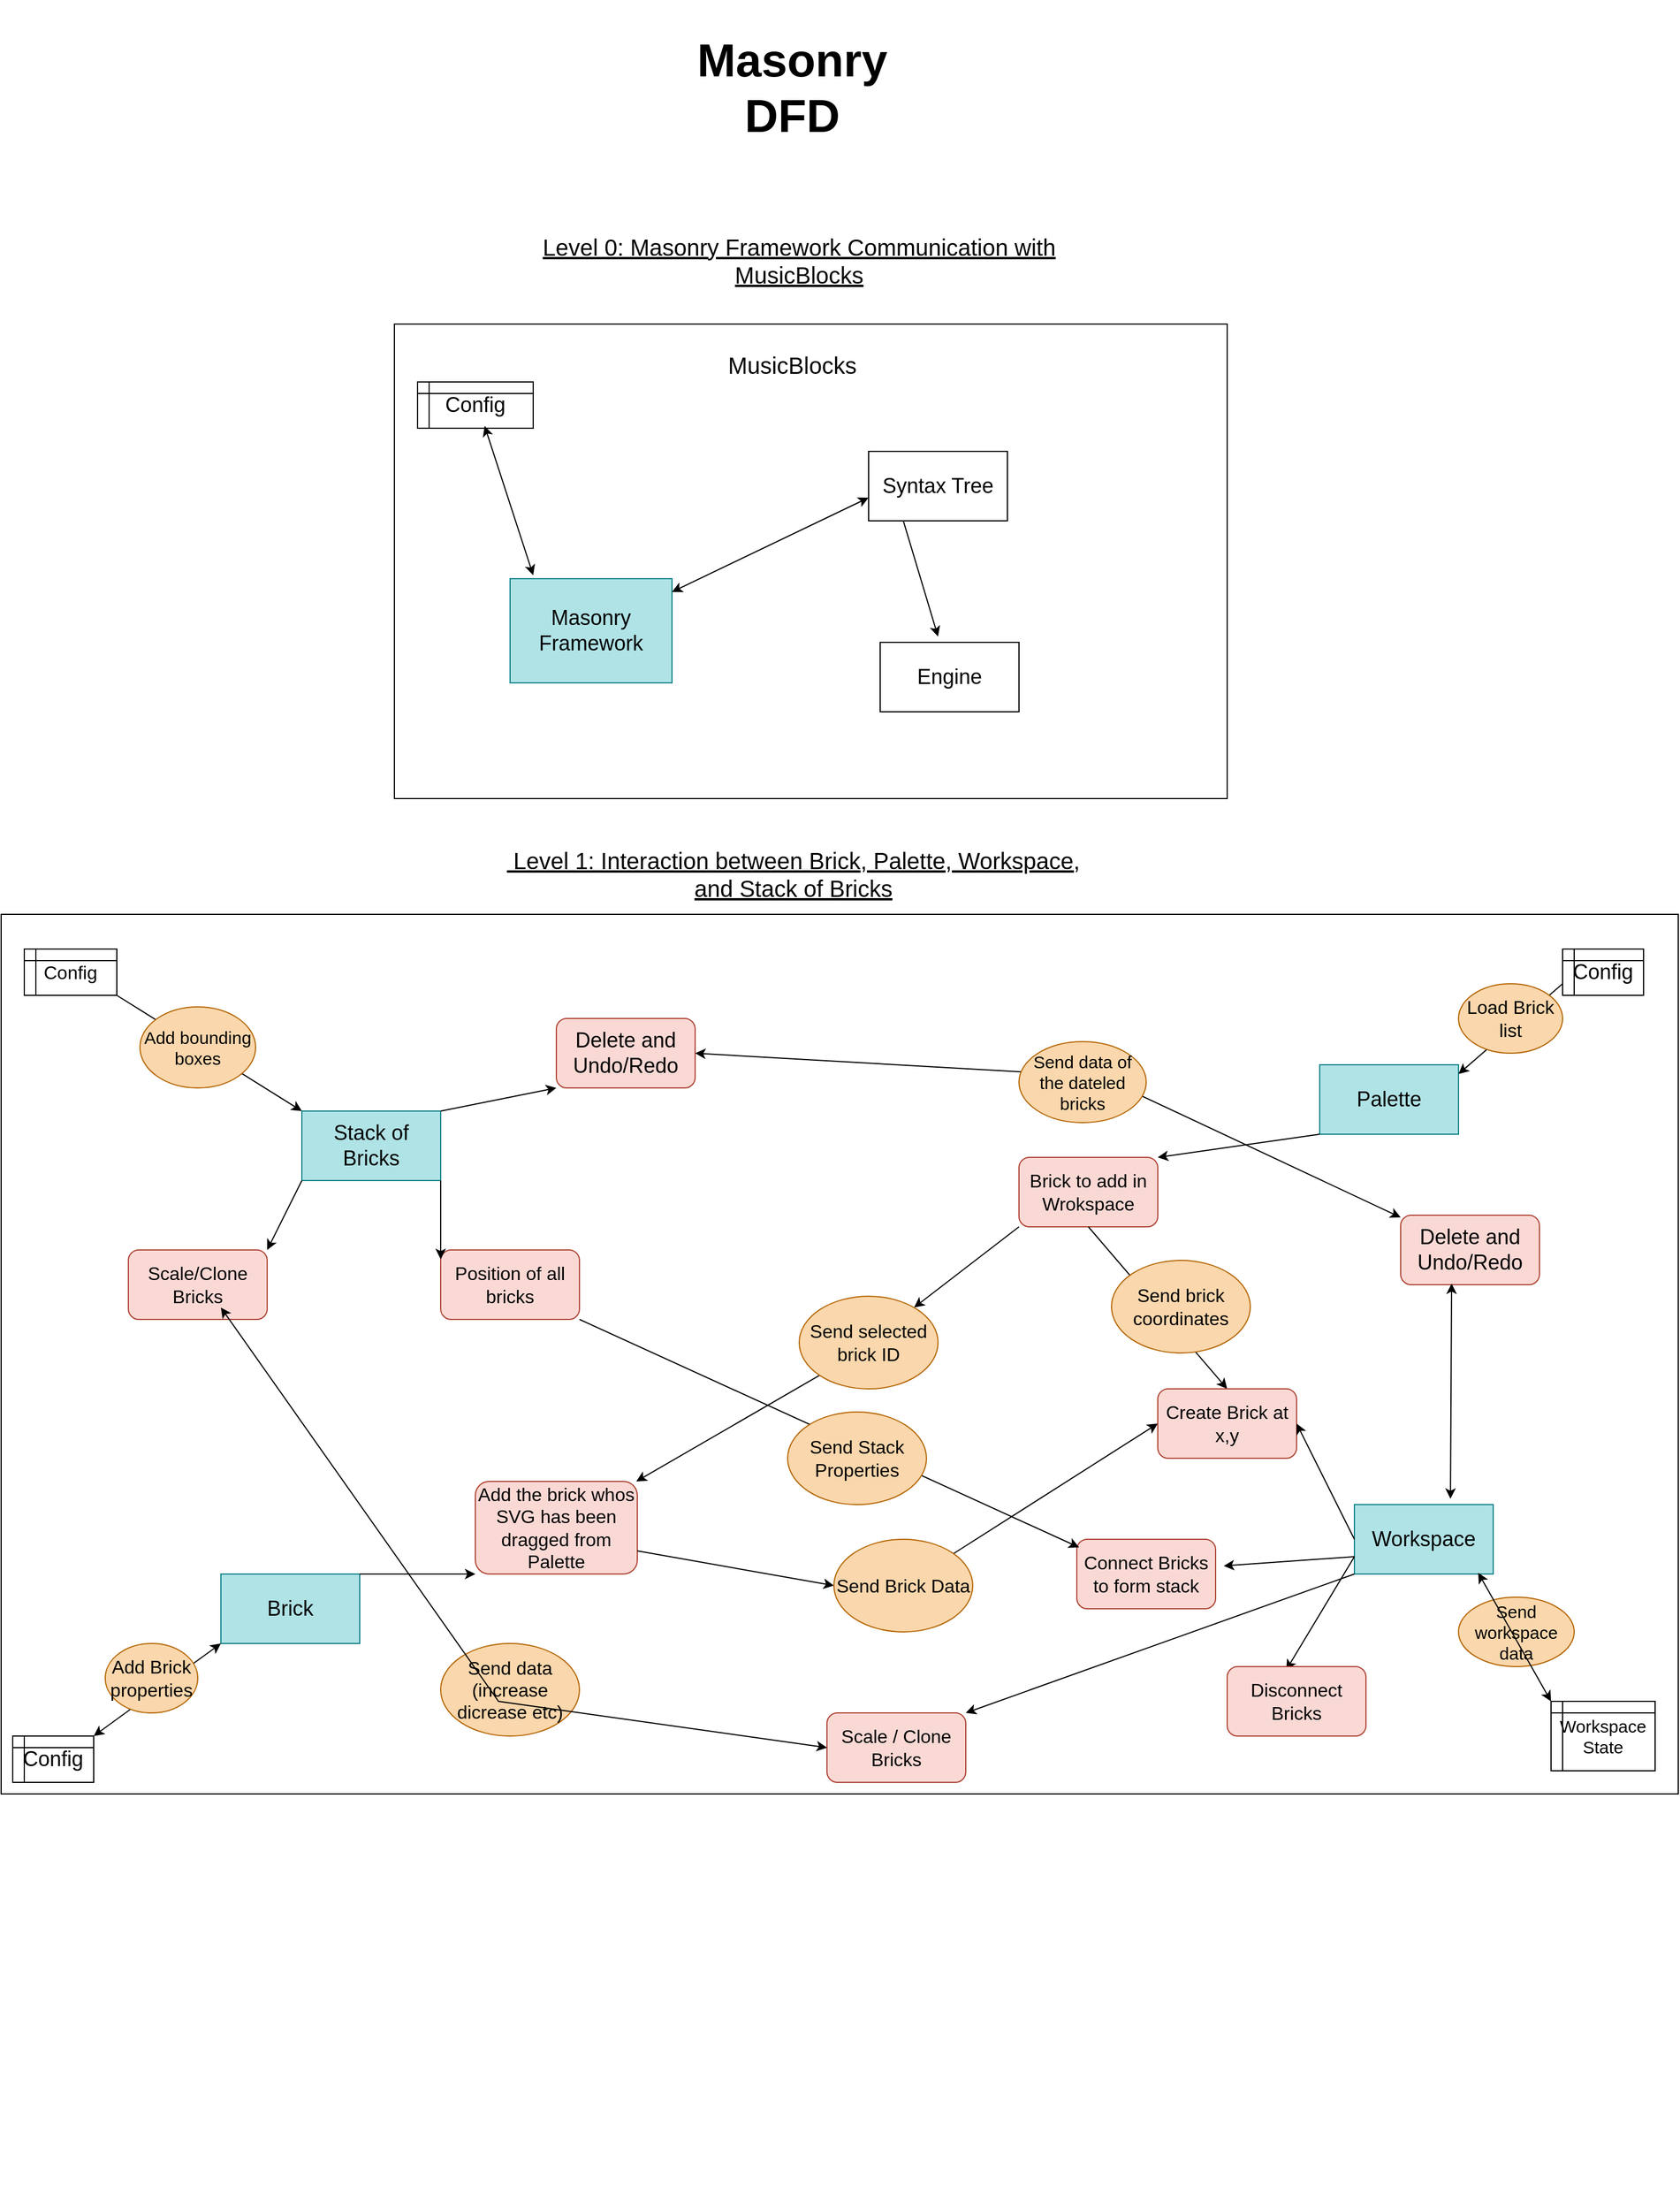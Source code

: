 <mxfile version="24.4.8" type="device">
  <diagram name="Page-1" id="PPTb9TvJcImoivfIuNoo">
    <mxGraphModel dx="2261" dy="870" grid="1" gridSize="10" guides="1" tooltips="1" connect="1" arrows="1" fold="1" page="1" pageScale="1" pageWidth="827" pageHeight="1169" math="0" shadow="0">
      <root>
        <mxCell id="0" />
        <mxCell id="1" parent="0" />
        <mxCell id="NNj7HxP1JS5fpXCTZeig-1" value="&lt;div style=&quot;&quot;&gt;&lt;span style=&quot;background-color: initial;&quot;&gt;&lt;b style=&quot;&quot;&gt;&lt;font style=&quot;font-size: 40px;&quot;&gt;Masonry DFD&lt;/font&gt;&lt;/b&gt;&lt;/span&gt;&lt;/div&gt;" style="text;html=1;align=center;verticalAlign=middle;whiteSpace=wrap;rounded=0;" parent="1" vertex="1">
          <mxGeometry x="322" width="184" height="150" as="geometry" />
        </mxCell>
        <mxCell id="NNj7HxP1JS5fpXCTZeig-2" value="&lt;font style=&quot;font-size: 20px;&quot;&gt;&lt;u&gt;Level 0: Masonry Framework Communication with MusicBlocks&lt;/u&gt;&lt;/font&gt;" style="text;html=1;align=center;verticalAlign=middle;whiteSpace=wrap;rounded=0;" parent="1" vertex="1">
          <mxGeometry x="150" y="210" width="540" height="30" as="geometry" />
        </mxCell>
        <mxCell id="NNj7HxP1JS5fpXCTZeig-3" value="" style="rounded=0;whiteSpace=wrap;html=1;" parent="1" vertex="1">
          <mxGeometry x="70" y="280" width="720" height="410" as="geometry" />
        </mxCell>
        <mxCell id="NNj7HxP1JS5fpXCTZeig-80" value="&lt;font style=&quot;font-size: 18px;&quot;&gt;Masonry Framework&lt;/font&gt;" style="rounded=0;whiteSpace=wrap;html=1;fillColor=#b0e3e6;strokeColor=#0e8088;" parent="1" vertex="1">
          <mxGeometry x="170" y="500" width="140" height="90" as="geometry" />
        </mxCell>
        <mxCell id="NNj7HxP1JS5fpXCTZeig-81" value="&lt;font style=&quot;font-size: 20px;&quot;&gt;MusicBlocks&lt;/font&gt;" style="text;html=1;align=center;verticalAlign=middle;whiteSpace=wrap;rounded=0;" parent="1" vertex="1">
          <mxGeometry x="384" y="300" width="60" height="30" as="geometry" />
        </mxCell>
        <mxCell id="NNj7HxP1JS5fpXCTZeig-82" value="&lt;font style=&quot;font-size: 18px;&quot;&gt;Syntax Tree&lt;/font&gt;" style="rounded=0;whiteSpace=wrap;html=1;" parent="1" vertex="1">
          <mxGeometry x="480" y="390" width="120" height="60" as="geometry" />
        </mxCell>
        <mxCell id="NNj7HxP1JS5fpXCTZeig-83" value="&lt;font style=&quot;font-size: 18px;&quot;&gt;Engine&lt;/font&gt;" style="rounded=0;whiteSpace=wrap;html=1;" parent="1" vertex="1">
          <mxGeometry x="490" y="555" width="120" height="60" as="geometry" />
        </mxCell>
        <mxCell id="NNj7HxP1JS5fpXCTZeig-86" value="&lt;font style=&quot;font-size: 18px;&quot;&gt;Config&lt;/font&gt;" style="shape=internalStorage;whiteSpace=wrap;html=1;backgroundOutline=1;dx=10;dy=10;" parent="1" vertex="1">
          <mxGeometry x="90" y="330" width="100" height="40" as="geometry" />
        </mxCell>
        <mxCell id="NNj7HxP1JS5fpXCTZeig-87" value="" style="endArrow=classic;startArrow=classic;html=1;rounded=0;exitX=0.143;exitY=-0.033;exitDx=0;exitDy=0;exitPerimeter=0;entryX=0.58;entryY=0.95;entryDx=0;entryDy=0;entryPerimeter=0;" parent="1" source="NNj7HxP1JS5fpXCTZeig-80" target="NNj7HxP1JS5fpXCTZeig-86" edge="1">
          <mxGeometry width="50" height="50" relative="1" as="geometry">
            <mxPoint x="180" y="490" as="sourcePoint" />
            <mxPoint x="230" y="440" as="targetPoint" />
          </mxGeometry>
        </mxCell>
        <mxCell id="NNj7HxP1JS5fpXCTZeig-88" value="" style="endArrow=classic;startArrow=classic;html=1;rounded=0;" parent="1" source="NNj7HxP1JS5fpXCTZeig-80" edge="1">
          <mxGeometry width="50" height="50" relative="1" as="geometry">
            <mxPoint x="420" y="470" as="sourcePoint" />
            <mxPoint x="480" y="430" as="targetPoint" />
            <Array as="points">
              <mxPoint x="480" y="430" />
            </Array>
          </mxGeometry>
        </mxCell>
        <mxCell id="NNj7HxP1JS5fpXCTZeig-89" value="" style="endArrow=classic;html=1;rounded=0;exitX=0.25;exitY=1;exitDx=0;exitDy=0;" parent="1" source="NNj7HxP1JS5fpXCTZeig-82" edge="1">
          <mxGeometry width="50" height="50" relative="1" as="geometry">
            <mxPoint x="490" y="530" as="sourcePoint" />
            <mxPoint x="540" y="550" as="targetPoint" />
          </mxGeometry>
        </mxCell>
        <mxCell id="NNj7HxP1JS5fpXCTZeig-90" value="&lt;font size=&quot;1&quot; style=&quot;&quot;&gt;&lt;u style=&quot;font-size: 20px;&quot;&gt;&amp;nbsp;Level 1: Interaction between Brick, Palette, Workspace, and Stack of Bricks&lt;/u&gt;&lt;/font&gt;" style="text;html=1;align=center;verticalAlign=middle;whiteSpace=wrap;rounded=0;" parent="1" vertex="1">
          <mxGeometry x="160" y="740" width="510" height="30" as="geometry" />
        </mxCell>
        <mxCell id="NNj7HxP1JS5fpXCTZeig-91" value="" style="rounded=0;whiteSpace=wrap;html=1;" parent="1" vertex="1">
          <mxGeometry x="-270" y="790" width="1450" height="760" as="geometry" />
        </mxCell>
        <mxCell id="NNj7HxP1JS5fpXCTZeig-92" value="&lt;font style=&quot;font-size: 18px;&quot;&gt;Stack of Bricks&lt;/font&gt;" style="rounded=0;whiteSpace=wrap;html=1;fillColor=#b0e3e6;strokeColor=#0e8088;" parent="1" vertex="1">
          <mxGeometry x="-10" y="960" width="120" height="60" as="geometry" />
        </mxCell>
        <mxCell id="NNj7HxP1JS5fpXCTZeig-93" value="&lt;font style=&quot;font-size: 18px;&quot;&gt;Brick&lt;/font&gt;" style="rounded=0;whiteSpace=wrap;html=1;fillColor=#b0e3e6;strokeColor=#0e8088;" parent="1" vertex="1">
          <mxGeometry x="-80" y="1360" width="120" height="60" as="geometry" />
        </mxCell>
        <mxCell id="NNj7HxP1JS5fpXCTZeig-94" value="&lt;font style=&quot;font-size: 18px;&quot;&gt;Palette&lt;/font&gt;" style="rounded=0;whiteSpace=wrap;html=1;fillColor=#b0e3e6;strokeColor=#0e8088;" parent="1" vertex="1">
          <mxGeometry x="870" y="920" width="120" height="60" as="geometry" />
        </mxCell>
        <mxCell id="NNj7HxP1JS5fpXCTZeig-95" value="&lt;font style=&quot;font-size: 18px;&quot;&gt;Workspace&lt;/font&gt;" style="rounded=0;whiteSpace=wrap;html=1;fillColor=#b0e3e6;strokeColor=#0e8088;" parent="1" vertex="1">
          <mxGeometry x="900" y="1300" width="120" height="60" as="geometry" />
        </mxCell>
        <mxCell id="SzSeZ3XUKCyUEsrnpU2V-1" value="&lt;font style=&quot;font-size: 18px;&quot;&gt;Config&lt;/font&gt;" style="shape=internalStorage;whiteSpace=wrap;html=1;backgroundOutline=1;dx=10;dy=10;" vertex="1" parent="1">
          <mxGeometry x="-260" y="1500" width="70" height="40" as="geometry" />
        </mxCell>
        <mxCell id="SzSeZ3XUKCyUEsrnpU2V-2" value="" style="endArrow=classic;startArrow=classic;html=1;rounded=0;exitX=1;exitY=0;exitDx=0;exitDy=0;entryX=0;entryY=1;entryDx=0;entryDy=0;" edge="1" parent="1" source="SzSeZ3XUKCyUEsrnpU2V-1" target="NNj7HxP1JS5fpXCTZeig-93">
          <mxGeometry width="50" height="50" relative="1" as="geometry">
            <mxPoint x="-170" y="1510" as="sourcePoint" />
            <mxPoint x="-120" y="1460" as="targetPoint" />
          </mxGeometry>
        </mxCell>
        <mxCell id="SzSeZ3XUKCyUEsrnpU2V-3" value="&lt;font style=&quot;font-size: 16px;&quot;&gt;Add Brick properties&lt;/font&gt;" style="ellipse;whiteSpace=wrap;html=1;fillColor=#fad7ac;strokeColor=#b46504;" vertex="1" parent="1">
          <mxGeometry x="-180" y="1420" width="80" height="60" as="geometry" />
        </mxCell>
        <mxCell id="SzSeZ3XUKCyUEsrnpU2V-4" value="&lt;font style=&quot;font-size: 18px;&quot;&gt;Config&lt;/font&gt;" style="shape=internalStorage;whiteSpace=wrap;html=1;backgroundOutline=1;dx=10;dy=10;" vertex="1" parent="1">
          <mxGeometry x="1080" y="820" width="70" height="40" as="geometry" />
        </mxCell>
        <mxCell id="SzSeZ3XUKCyUEsrnpU2V-5" value="" style="endArrow=classic;html=1;rounded=0;exitX=0;exitY=0.75;exitDx=0;exitDy=0;entryX=1;entryY=0.133;entryDx=0;entryDy=0;entryPerimeter=0;" edge="1" parent="1" source="SzSeZ3XUKCyUEsrnpU2V-4" target="NNj7HxP1JS5fpXCTZeig-94">
          <mxGeometry width="50" height="50" relative="1" as="geometry">
            <mxPoint x="1060" y="980" as="sourcePoint" />
            <mxPoint x="1110" y="930" as="targetPoint" />
          </mxGeometry>
        </mxCell>
        <mxCell id="SzSeZ3XUKCyUEsrnpU2V-6" value="&lt;font style=&quot;font-size: 16px;&quot;&gt;Load Brick list&lt;/font&gt;" style="ellipse;whiteSpace=wrap;html=1;fillColor=#fad7ac;strokeColor=#b46504;" vertex="1" parent="1">
          <mxGeometry x="990" y="850" width="90" height="60" as="geometry" />
        </mxCell>
        <mxCell id="SzSeZ3XUKCyUEsrnpU2V-8" value="&lt;font style=&quot;font-size: 16px;&quot;&gt;Brick to add in Wrokspace&lt;/font&gt;" style="rounded=1;whiteSpace=wrap;html=1;fillColor=#fad9d5;strokeColor=#ae4132;" vertex="1" parent="1">
          <mxGeometry x="610" y="1000" width="120" height="60" as="geometry" />
        </mxCell>
        <mxCell id="SzSeZ3XUKCyUEsrnpU2V-9" value="" style="endArrow=classic;html=1;rounded=0;exitX=0;exitY=1;exitDx=0;exitDy=0;entryX=1;entryY=0;entryDx=0;entryDy=0;" edge="1" parent="1" source="NNj7HxP1JS5fpXCTZeig-94" target="SzSeZ3XUKCyUEsrnpU2V-8">
          <mxGeometry width="50" height="50" relative="1" as="geometry">
            <mxPoint x="920" y="1070" as="sourcePoint" />
            <mxPoint x="970" y="1020" as="targetPoint" />
          </mxGeometry>
        </mxCell>
        <mxCell id="SzSeZ3XUKCyUEsrnpU2V-10" value="" style="endArrow=classic;html=1;rounded=0;exitX=0.5;exitY=1;exitDx=0;exitDy=0;entryX=0.5;entryY=0;entryDx=0;entryDy=0;" edge="1" parent="1" source="SzSeZ3XUKCyUEsrnpU2V-8" target="SzSeZ3XUKCyUEsrnpU2V-21">
          <mxGeometry width="50" height="50" relative="1" as="geometry">
            <mxPoint x="780" y="1190" as="sourcePoint" />
            <mxPoint x="830" y="1140" as="targetPoint" />
          </mxGeometry>
        </mxCell>
        <mxCell id="SzSeZ3XUKCyUEsrnpU2V-11" value="&lt;span style=&quot;font-size: 16px;&quot;&gt;Send brick coordinates&lt;/span&gt;" style="ellipse;whiteSpace=wrap;html=1;fillColor=#fad7ac;strokeColor=#b46504;" vertex="1" parent="1">
          <mxGeometry x="690" y="1089" width="120" height="80" as="geometry" />
        </mxCell>
        <mxCell id="SzSeZ3XUKCyUEsrnpU2V-13" value="&lt;font style=&quot;font-size: 16px;&quot;&gt;Add the brick whos SVG has been dragged from Palette&lt;/font&gt;" style="rounded=1;whiteSpace=wrap;html=1;fillColor=#fad9d5;strokeColor=#ae4132;" vertex="1" parent="1">
          <mxGeometry x="140" y="1280" width="140" height="80" as="geometry" />
        </mxCell>
        <mxCell id="SzSeZ3XUKCyUEsrnpU2V-14" value="" style="endArrow=classic;html=1;rounded=0;entryX=0;entryY=1;entryDx=0;entryDy=0;" edge="1" parent="1" target="SzSeZ3XUKCyUEsrnpU2V-13">
          <mxGeometry width="50" height="50" relative="1" as="geometry">
            <mxPoint x="40" y="1360" as="sourcePoint" />
            <mxPoint x="90" y="1310" as="targetPoint" />
          </mxGeometry>
        </mxCell>
        <mxCell id="SzSeZ3XUKCyUEsrnpU2V-16" value="" style="endArrow=classic;html=1;rounded=0;entryX=0;entryY=0.5;entryDx=0;entryDy=0;" edge="1" parent="1" source="SzSeZ3XUKCyUEsrnpU2V-15" target="SzSeZ3XUKCyUEsrnpU2V-21">
          <mxGeometry width="50" height="50" relative="1" as="geometry">
            <mxPoint x="280" y="1340" as="sourcePoint" />
            <mxPoint x="700" y="1390" as="targetPoint" />
          </mxGeometry>
        </mxCell>
        <mxCell id="SzSeZ3XUKCyUEsrnpU2V-17" value="" style="endArrow=classic;html=1;rounded=0;entryX=0;entryY=0.5;entryDx=0;entryDy=0;" edge="1" parent="1" target="SzSeZ3XUKCyUEsrnpU2V-15">
          <mxGeometry width="50" height="50" relative="1" as="geometry">
            <mxPoint x="280" y="1340" as="sourcePoint" />
            <mxPoint x="870" y="1405" as="targetPoint" />
          </mxGeometry>
        </mxCell>
        <mxCell id="SzSeZ3XUKCyUEsrnpU2V-15" value="&lt;font style=&quot;font-size: 16px;&quot;&gt;Send Brick Data&lt;/font&gt;" style="ellipse;whiteSpace=wrap;html=1;fillColor=#fad7ac;strokeColor=#b46504;" vertex="1" parent="1">
          <mxGeometry x="450" y="1330" width="120" height="80" as="geometry" />
        </mxCell>
        <mxCell id="SzSeZ3XUKCyUEsrnpU2V-19" value="" style="endArrow=classic;html=1;rounded=0;exitX=0;exitY=1;exitDx=0;exitDy=0;" edge="1" parent="1" source="SzSeZ3XUKCyUEsrnpU2V-18" target="SzSeZ3XUKCyUEsrnpU2V-13">
          <mxGeometry width="50" height="50" relative="1" as="geometry">
            <mxPoint x="600" y="1060" as="sourcePoint" />
            <mxPoint x="650" y="1010" as="targetPoint" />
          </mxGeometry>
        </mxCell>
        <mxCell id="SzSeZ3XUKCyUEsrnpU2V-20" value="" style="endArrow=classic;html=1;rounded=0;exitX=0;exitY=1;exitDx=0;exitDy=0;" edge="1" parent="1" source="SzSeZ3XUKCyUEsrnpU2V-8" target="SzSeZ3XUKCyUEsrnpU2V-18">
          <mxGeometry width="50" height="50" relative="1" as="geometry">
            <mxPoint x="690" y="1080" as="sourcePoint" />
            <mxPoint x="280" y="1285" as="targetPoint" />
          </mxGeometry>
        </mxCell>
        <mxCell id="SzSeZ3XUKCyUEsrnpU2V-18" value="&lt;font style=&quot;font-size: 16px;&quot;&gt;Send selected brick ID&lt;/font&gt;" style="ellipse;whiteSpace=wrap;html=1;fillColor=#fad7ac;strokeColor=#b46504;" vertex="1" parent="1">
          <mxGeometry x="420" y="1120" width="120" height="80" as="geometry" />
        </mxCell>
        <mxCell id="SzSeZ3XUKCyUEsrnpU2V-21" value="&lt;font style=&quot;font-size: 16px;&quot;&gt;Create Brick at x,y&lt;/font&gt;" style="rounded=1;whiteSpace=wrap;html=1;fillColor=#fad9d5;strokeColor=#ae4132;" vertex="1" parent="1">
          <mxGeometry x="730" y="1200" width="120" height="60" as="geometry" />
        </mxCell>
        <mxCell id="SzSeZ3XUKCyUEsrnpU2V-22" value="" style="endArrow=classic;html=1;rounded=0;exitX=0;exitY=0.5;exitDx=0;exitDy=0;entryX=1;entryY=0.5;entryDx=0;entryDy=0;" edge="1" parent="1" source="NNj7HxP1JS5fpXCTZeig-95" target="SzSeZ3XUKCyUEsrnpU2V-21">
          <mxGeometry width="50" height="50" relative="1" as="geometry">
            <mxPoint x="840" y="1500" as="sourcePoint" />
            <mxPoint x="890" y="1450" as="targetPoint" />
          </mxGeometry>
        </mxCell>
        <mxCell id="SzSeZ3XUKCyUEsrnpU2V-23" value="&lt;font style=&quot;font-size: 16px;&quot;&gt;Config&lt;/font&gt;" style="shape=internalStorage;whiteSpace=wrap;html=1;backgroundOutline=1;dx=10;dy=10;" vertex="1" parent="1">
          <mxGeometry x="-250" y="820" width="80" height="40" as="geometry" />
        </mxCell>
        <mxCell id="SzSeZ3XUKCyUEsrnpU2V-24" value="" style="endArrow=classic;html=1;rounded=0;exitX=1;exitY=1;exitDx=0;exitDy=0;entryX=0;entryY=0;entryDx=0;entryDy=0;" edge="1" parent="1" source="SzSeZ3XUKCyUEsrnpU2V-23" target="NNj7HxP1JS5fpXCTZeig-92">
          <mxGeometry width="50" height="50" relative="1" as="geometry">
            <mxPoint x="-150" y="940" as="sourcePoint" />
            <mxPoint x="-100" y="890" as="targetPoint" />
          </mxGeometry>
        </mxCell>
        <mxCell id="SzSeZ3XUKCyUEsrnpU2V-25" value="&lt;font style=&quot;font-size: 15px;&quot;&gt;Add bounding boxes&lt;/font&gt;" style="ellipse;whiteSpace=wrap;html=1;fillColor=#fad7ac;strokeColor=#b46504;" vertex="1" parent="1">
          <mxGeometry x="-150" y="870" width="100" height="70" as="geometry" />
        </mxCell>
        <mxCell id="SzSeZ3XUKCyUEsrnpU2V-26" value="&lt;font style=&quot;font-size: 16px;&quot;&gt;Scale/Clone Bricks&lt;/font&gt;" style="rounded=1;whiteSpace=wrap;html=1;fillColor=#fad9d5;strokeColor=#ae4132;" vertex="1" parent="1">
          <mxGeometry x="-160" y="1080" width="120" height="60" as="geometry" />
        </mxCell>
        <mxCell id="SzSeZ3XUKCyUEsrnpU2V-27" value="&lt;span style=&quot;font-size: 18px;&quot;&gt;Delete and Undo/Redo&lt;/span&gt;" style="rounded=1;whiteSpace=wrap;html=1;fillColor=#fad9d5;strokeColor=#ae4132;" vertex="1" parent="1">
          <mxGeometry x="210" y="880" width="120" height="60" as="geometry" />
        </mxCell>
        <mxCell id="SzSeZ3XUKCyUEsrnpU2V-29" value="" style="endArrow=classic;html=1;rounded=0;exitX=0;exitY=1;exitDx=0;exitDy=0;entryX=1;entryY=0;entryDx=0;entryDy=0;" edge="1" parent="1" source="NNj7HxP1JS5fpXCTZeig-92" target="SzSeZ3XUKCyUEsrnpU2V-26">
          <mxGeometry width="50" height="50" relative="1" as="geometry">
            <mxPoint x="10" y="1090" as="sourcePoint" />
            <mxPoint x="60" y="1040" as="targetPoint" />
          </mxGeometry>
        </mxCell>
        <mxCell id="SzSeZ3XUKCyUEsrnpU2V-30" value="&lt;font style=&quot;font-size: 16px;&quot;&gt;Position of all bricks&lt;/font&gt;" style="rounded=1;whiteSpace=wrap;html=1;fillColor=#fad9d5;strokeColor=#ae4132;" vertex="1" parent="1">
          <mxGeometry x="110" y="1080" width="120" height="60" as="geometry" />
        </mxCell>
        <mxCell id="SzSeZ3XUKCyUEsrnpU2V-31" value="" style="endArrow=classic;html=1;rounded=0;exitX=1;exitY=1;exitDx=0;exitDy=0;entryX=0;entryY=0.133;entryDx=0;entryDy=0;entryPerimeter=0;" edge="1" parent="1" source="NNj7HxP1JS5fpXCTZeig-92" target="SzSeZ3XUKCyUEsrnpU2V-30">
          <mxGeometry width="50" height="50" relative="1" as="geometry">
            <mxPoint x="210" y="1050" as="sourcePoint" />
            <mxPoint x="260" y="1000" as="targetPoint" />
            <Array as="points" />
          </mxGeometry>
        </mxCell>
        <mxCell id="SzSeZ3XUKCyUEsrnpU2V-33" value="&lt;font style=&quot;font-size: 15px;&quot;&gt;Workspace State&lt;/font&gt;" style="shape=internalStorage;whiteSpace=wrap;html=1;backgroundOutline=1;dx=10;dy=10;" vertex="1" parent="1">
          <mxGeometry x="1070" y="1470" width="90" height="60" as="geometry" />
        </mxCell>
        <mxCell id="SzSeZ3XUKCyUEsrnpU2V-34" value="&lt;font style=&quot;font-size: 15px;&quot;&gt;Send workspace data&lt;/font&gt;" style="ellipse;whiteSpace=wrap;html=1;fillColor=#fad7ac;strokeColor=#b46504;" vertex="1" parent="1">
          <mxGeometry x="990" y="1380" width="100" height="60" as="geometry" />
        </mxCell>
        <mxCell id="SzSeZ3XUKCyUEsrnpU2V-39" value="&lt;font style=&quot;font-size: 18px;&quot;&gt;Delete and Undo/Redo&lt;/font&gt;" style="rounded=1;whiteSpace=wrap;html=1;fillColor=#fad9d5;strokeColor=#ae4132;" vertex="1" parent="1">
          <mxGeometry x="940" y="1050" width="120" height="60" as="geometry" />
        </mxCell>
        <mxCell id="SzSeZ3XUKCyUEsrnpU2V-40" value="" style="endArrow=classic;startArrow=classic;html=1;rounded=0;exitX=0.892;exitY=0.983;exitDx=0;exitDy=0;exitPerimeter=0;entryX=0;entryY=0;entryDx=0;entryDy=0;" edge="1" parent="1" source="NNj7HxP1JS5fpXCTZeig-95" target="SzSeZ3XUKCyUEsrnpU2V-33">
          <mxGeometry width="50" height="50" relative="1" as="geometry">
            <mxPoint x="1020" y="1430" as="sourcePoint" />
            <mxPoint x="1070" y="1380" as="targetPoint" />
          </mxGeometry>
        </mxCell>
        <mxCell id="SzSeZ3XUKCyUEsrnpU2V-41" value="" style="endArrow=classic;startArrow=classic;html=1;rounded=0;entryX=0.367;entryY=0.983;entryDx=0;entryDy=0;entryPerimeter=0;exitX=0.692;exitY=-0.083;exitDx=0;exitDy=0;exitPerimeter=0;" edge="1" parent="1" source="NNj7HxP1JS5fpXCTZeig-95" target="SzSeZ3XUKCyUEsrnpU2V-39">
          <mxGeometry width="50" height="50" relative="1" as="geometry">
            <mxPoint x="960" y="1280" as="sourcePoint" />
            <mxPoint x="1010" y="1230" as="targetPoint" />
          </mxGeometry>
        </mxCell>
        <mxCell id="SzSeZ3XUKCyUEsrnpU2V-43" value="" style="endArrow=classic;startArrow=classic;html=1;rounded=0;exitX=1;exitY=0.5;exitDx=0;exitDy=0;" edge="1" parent="1" source="SzSeZ3XUKCyUEsrnpU2V-27" target="SzSeZ3XUKCyUEsrnpU2V-39">
          <mxGeometry width="50" height="50" relative="1" as="geometry">
            <mxPoint x="460" y="920" as="sourcePoint" />
            <mxPoint x="510" y="870" as="targetPoint" />
            <Array as="points">
              <mxPoint x="680" y="930" />
            </Array>
          </mxGeometry>
        </mxCell>
        <mxCell id="SzSeZ3XUKCyUEsrnpU2V-44" value="" style="endArrow=classic;html=1;rounded=0;entryX=0;entryY=1;entryDx=0;entryDy=0;" edge="1" parent="1" target="SzSeZ3XUKCyUEsrnpU2V-27">
          <mxGeometry width="50" height="50" relative="1" as="geometry">
            <mxPoint x="110" y="960" as="sourcePoint" />
            <mxPoint x="160" y="910" as="targetPoint" />
          </mxGeometry>
        </mxCell>
        <mxCell id="SzSeZ3XUKCyUEsrnpU2V-45" value="&lt;font style=&quot;font-size: 15px;&quot;&gt;Send data of the dateled bricks&lt;/font&gt;" style="ellipse;whiteSpace=wrap;html=1;fillColor=#fad7ac;strokeColor=#b46504;" vertex="1" parent="1">
          <mxGeometry x="610" y="900" width="110" height="70" as="geometry" />
        </mxCell>
        <mxCell id="SzSeZ3XUKCyUEsrnpU2V-46" value="&lt;font style=&quot;font-size: 16px;&quot;&gt;Scale / Clone Bricks&lt;/font&gt;" style="rounded=1;whiteSpace=wrap;html=1;fillColor=#fad9d5;strokeColor=#ae4132;" vertex="1" parent="1">
          <mxGeometry x="444" y="1480" width="120" height="60" as="geometry" />
        </mxCell>
        <mxCell id="SzSeZ3XUKCyUEsrnpU2V-48" value="&lt;font style=&quot;font-size: 16px;&quot;&gt;Send data (increase dicrease etc)&lt;/font&gt;" style="ellipse;whiteSpace=wrap;html=1;fillColor=#fad7ac;strokeColor=#b46504;" vertex="1" parent="1">
          <mxGeometry x="110" y="1420" width="120" height="80" as="geometry" />
        </mxCell>
        <mxCell id="SzSeZ3XUKCyUEsrnpU2V-50" value="" style="endArrow=classic;startArrow=classic;html=1;rounded=0;exitX=0;exitY=0.5;exitDx=0;exitDy=0;entryX=0.131;entryY=0.447;entryDx=0;entryDy=0;entryPerimeter=0;" edge="1" parent="1" source="SzSeZ3XUKCyUEsrnpU2V-46" target="NNj7HxP1JS5fpXCTZeig-91">
          <mxGeometry width="50" height="50" relative="1" as="geometry">
            <mxPoint x="-10" y="1300" as="sourcePoint" />
            <mxPoint x="40" y="1250" as="targetPoint" />
            <Array as="points">
              <mxPoint x="160" y="1470" />
            </Array>
          </mxGeometry>
        </mxCell>
        <mxCell id="SzSeZ3XUKCyUEsrnpU2V-51" value="" style="endArrow=classic;html=1;rounded=0;exitX=0;exitY=1;exitDx=0;exitDy=0;entryX=1;entryY=0;entryDx=0;entryDy=0;" edge="1" parent="1" source="NNj7HxP1JS5fpXCTZeig-95" target="SzSeZ3XUKCyUEsrnpU2V-46">
          <mxGeometry width="50" height="50" relative="1" as="geometry">
            <mxPoint x="770" y="1470" as="sourcePoint" />
            <mxPoint x="820" y="1420" as="targetPoint" />
          </mxGeometry>
        </mxCell>
        <mxCell id="SzSeZ3XUKCyUEsrnpU2V-53" value="&lt;font style=&quot;font-size: 16px;&quot;&gt;Connect Bricks to form stack&lt;/font&gt;" style="rounded=1;whiteSpace=wrap;html=1;fillColor=#fad9d5;strokeColor=#ae4132;" vertex="1" parent="1">
          <mxGeometry x="660" y="1330" width="120" height="60" as="geometry" />
        </mxCell>
        <mxCell id="SzSeZ3XUKCyUEsrnpU2V-54" value="&lt;div&gt;&lt;br&gt;&lt;/div&gt;&lt;div&gt;&lt;br&gt;&lt;/div&gt;&lt;div&gt;&lt;br&gt;&lt;/div&gt;&lt;div&gt;&lt;br&gt;&lt;/div&gt;&lt;div&gt;&lt;br&gt;&lt;/div&gt;&lt;div&gt;&lt;br&gt;&lt;/div&gt;&lt;div&gt;&lt;br&gt;&lt;/div&gt;&lt;div&gt;&lt;br&gt;&lt;/div&gt;&lt;div&gt;&lt;br&gt;&lt;/div&gt;&lt;div&gt;&lt;br&gt;&lt;/div&gt;&lt;div&gt;&lt;br&gt;&lt;/div&gt;&lt;div&gt;&lt;br&gt;&lt;/div&gt;&lt;div&gt;&lt;br&gt;&lt;/div&gt;&lt;div&gt;&lt;br&gt;&lt;/div&gt;&lt;div&gt;&lt;br&gt;&lt;/div&gt;&lt;div&gt;&lt;br&gt;&lt;/div&gt;&lt;div&gt;&lt;br&gt;&lt;/div&gt;&lt;div&gt;&lt;br&gt;&lt;/div&gt;&lt;div&gt;&lt;br&gt;&lt;/div&gt;&lt;div&gt;&lt;br&gt;&lt;/div&gt;&lt;div&gt;&lt;br&gt;&lt;/div&gt;&lt;div&gt;&lt;br&gt;&lt;/div&gt;&lt;div&gt;&lt;br&gt;&lt;/div&gt;&lt;div&gt;&lt;br&gt;&lt;/div&gt;&lt;div&gt;&lt;br&gt;&lt;/div&gt;&lt;div&gt;&lt;br&gt;&lt;/div&gt;&lt;div&gt;&lt;br&gt;&lt;/div&gt;&lt;div&gt;&lt;br&gt;&lt;/div&gt;&lt;div&gt;&lt;br&gt;&lt;/div&gt;&lt;div&gt;&lt;br&gt;&lt;/div&gt;&lt;div&gt;&lt;br&gt;&lt;/div&gt;&lt;div&gt;&lt;br&gt;&lt;/div&gt;&lt;div&gt;&lt;br&gt;&lt;/div&gt;&lt;div&gt;&lt;br&gt;&lt;/div&gt;&lt;div&gt;&lt;br&gt;&lt;/div&gt;&lt;div&gt;&lt;br&gt;&lt;/div&gt;&lt;div&gt;&lt;br&gt;&lt;/div&gt;&lt;div&gt;&lt;br&gt;&lt;/div&gt;&lt;div&gt;&lt;br&gt;&lt;/div&gt;&lt;div&gt;&lt;br&gt;&lt;/div&gt;&lt;div&gt;&lt;br&gt;&lt;/div&gt;&lt;div&gt;&lt;br&gt;&lt;/div&gt;&lt;div&gt;&lt;br&gt;&lt;/div&gt;&lt;div&gt;&lt;br&gt;&lt;/div&gt;&lt;div&gt;&lt;br&gt;&lt;/div&gt;&lt;div&gt;&lt;br&gt;&lt;/div&gt;&lt;div&gt;&lt;br&gt;&lt;/div&gt;&lt;div&gt;&lt;br&gt;&lt;/div&gt;&lt;div&gt;&lt;br&gt;&lt;/div&gt;&lt;div&gt;&lt;br&gt;&lt;/div&gt;&lt;div&gt;&lt;br&gt;&lt;/div&gt;&lt;div&gt;&lt;br&gt;&lt;/div&gt;&lt;div&gt;&lt;br&gt;&lt;/div&gt;&lt;div&gt;&lt;br&gt;&lt;/div&gt;&lt;div&gt;&lt;br&gt;&lt;/div&gt;&lt;div&gt;&lt;br&gt;&lt;/div&gt;&lt;div&gt;&lt;br&gt;&lt;/div&gt;&lt;div&gt;&lt;br&gt;&lt;/div&gt;&lt;div&gt;&lt;br&gt;&lt;/div&gt;&lt;div&gt;&lt;br&gt;&lt;/div&gt;&lt;div&gt;&lt;br&gt;&lt;/div&gt;&lt;div&gt;&lt;br&gt;&lt;/div&gt;&lt;div&gt;&lt;br&gt;&lt;/div&gt;&lt;div&gt;&lt;br&gt;&lt;/div&gt;&lt;div&gt;&lt;br&gt;&lt;/div&gt;&lt;div&gt;&lt;br&gt;&lt;/div&gt;&lt;div&gt;&lt;br&gt;&lt;/div&gt;&lt;div&gt;&lt;br&gt;&lt;/div&gt;&lt;div&gt;&lt;br&gt;&lt;/div&gt;&lt;div&gt;&lt;br&gt;&lt;/div&gt;&lt;div&gt;&lt;br&gt;&lt;/div&gt;&lt;div&gt;&lt;br&gt;&lt;/div&gt;&lt;div&gt;&lt;br&gt;&lt;/div&gt;&lt;div&gt;&lt;br&gt;&lt;/div&gt;&lt;div&gt;&lt;br&gt;&lt;/div&gt;&lt;div&gt;&lt;br&gt;&lt;/div&gt;&lt;div&gt;&lt;br&gt;&lt;/div&gt;&lt;div&gt;&lt;br&gt;&lt;/div&gt;" style="endArrow=classic;html=1;rounded=0;exitX=0;exitY=0.75;exitDx=0;exitDy=0;entryX=0.425;entryY=0.05;entryDx=0;entryDy=0;entryPerimeter=0;" edge="1" parent="1" source="NNj7HxP1JS5fpXCTZeig-95" target="SzSeZ3XUKCyUEsrnpU2V-58">
          <mxGeometry width="50" height="50" relative="1" as="geometry">
            <mxPoint x="850" y="1480" as="sourcePoint" />
            <mxPoint x="900" y="1430" as="targetPoint" />
          </mxGeometry>
        </mxCell>
        <mxCell id="SzSeZ3XUKCyUEsrnpU2V-55" value="" style="endArrow=classic;html=1;rounded=0;exitX=0;exitY=0.75;exitDx=0;exitDy=0;entryX=1.058;entryY=0.383;entryDx=0;entryDy=0;entryPerimeter=0;" edge="1" parent="1" source="NNj7HxP1JS5fpXCTZeig-95" target="SzSeZ3XUKCyUEsrnpU2V-53">
          <mxGeometry width="50" height="50" relative="1" as="geometry">
            <mxPoint x="810" y="1370" as="sourcePoint" />
            <mxPoint x="860" y="1320" as="targetPoint" />
          </mxGeometry>
        </mxCell>
        <mxCell id="SzSeZ3XUKCyUEsrnpU2V-56" value="" style="endArrow=classic;html=1;rounded=0;exitX=1;exitY=1;exitDx=0;exitDy=0;entryX=0.017;entryY=0.117;entryDx=0;entryDy=0;entryPerimeter=0;" edge="1" parent="1" source="SzSeZ3XUKCyUEsrnpU2V-30" target="SzSeZ3XUKCyUEsrnpU2V-53">
          <mxGeometry width="50" height="50" relative="1" as="geometry">
            <mxPoint x="310" y="1230" as="sourcePoint" />
            <mxPoint x="360" y="1180" as="targetPoint" />
          </mxGeometry>
        </mxCell>
        <mxCell id="SzSeZ3XUKCyUEsrnpU2V-57" value="&lt;font style=&quot;font-size: 16px;&quot;&gt;Send Stack Properties&lt;/font&gt;" style="ellipse;whiteSpace=wrap;html=1;fillColor=#fad7ac;strokeColor=#b46504;" vertex="1" parent="1">
          <mxGeometry x="410" y="1220" width="120" height="80" as="geometry" />
        </mxCell>
        <mxCell id="SzSeZ3XUKCyUEsrnpU2V-58" value="&lt;font style=&quot;font-size: 16px;&quot;&gt;Disconnect Bricks&lt;/font&gt;" style="rounded=1;whiteSpace=wrap;html=1;fillColor=#fad9d5;strokeColor=#ae4132;" vertex="1" parent="1">
          <mxGeometry x="790" y="1440" width="120" height="60" as="geometry" />
        </mxCell>
      </root>
    </mxGraphModel>
  </diagram>
</mxfile>
